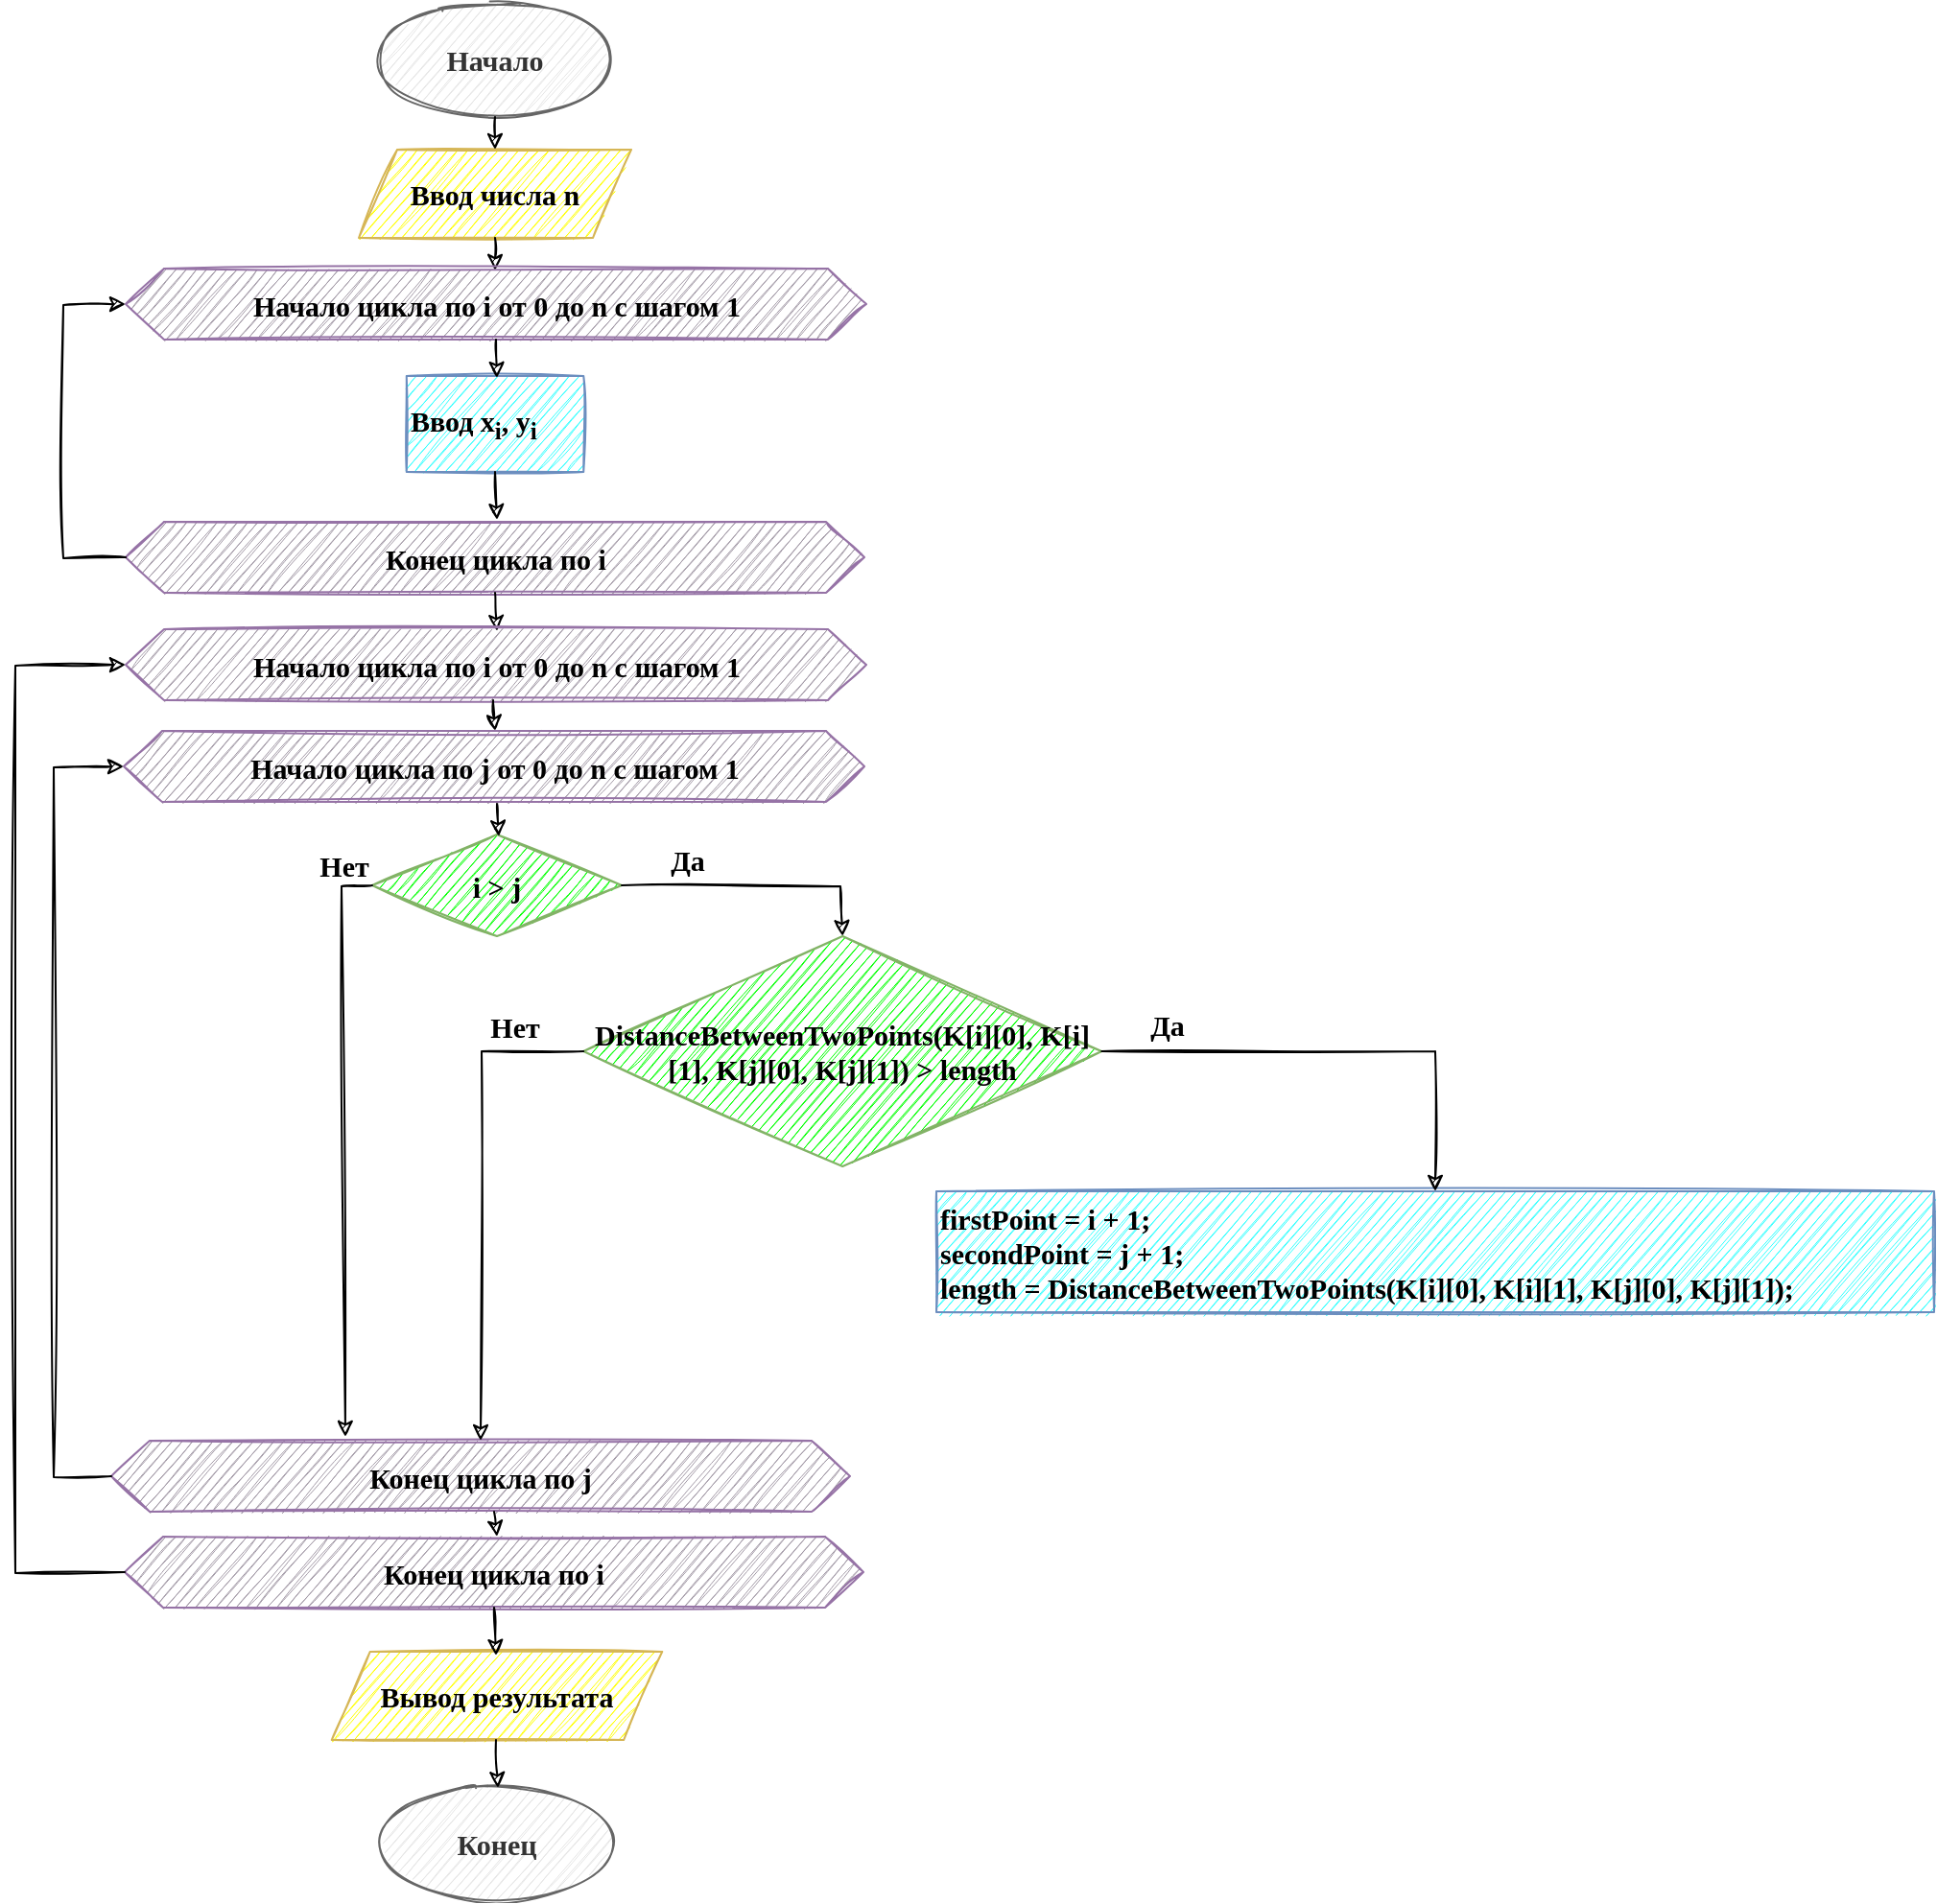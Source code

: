 <mxfile version="15.2.7" type="device"><diagram id="RfgVH0VrnMbm0rLC4H-d" name="Страница 1"><mxGraphModel dx="1550" dy="971" grid="0" gridSize="10" guides="1" tooltips="1" connect="1" arrows="1" fold="1" page="0" pageScale="1" pageWidth="827" pageHeight="1169" math="0" shadow="0"><root><mxCell id="0"/><mxCell id="1" parent="0"/><mxCell id="q_qggWa3icRSGWlA6VRf-1" value="Начало" style="ellipse;whiteSpace=wrap;html=1;fontFamily=Comic Sans MS;fontStyle=1;fontSize=15;fillColor=#E6E6E6;strokeColor=#666666;fontColor=#333333;sketch=1;" parent="1" vertex="1"><mxGeometry x="320" y="20" width="120" height="60" as="geometry"/></mxCell><mxCell id="q_qggWa3icRSGWlA6VRf-2" value="Конец" style="ellipse;whiteSpace=wrap;html=1;fontFamily=Comic Sans MS;fontStyle=1;fontSize=15;fillColor=#E6E6E6;strokeColor=#666666;fontColor=#333333;sketch=1;" parent="1" vertex="1"><mxGeometry x="320.99" y="950" width="120" height="60" as="geometry"/></mxCell><mxCell id="q_qggWa3icRSGWlA6VRf-3" value="Ввод числа n" style="shape=parallelogram;perimeter=parallelogramPerimeter;whiteSpace=wrap;html=1;fixedSize=1;fontFamily=Comic Sans MS;fontStyle=1;fontSize=15;fillColor=#FFFF00;strokeColor=#d6b656;sketch=1;" parent="1" vertex="1"><mxGeometry x="309" y="97" width="142" height="46" as="geometry"/></mxCell><mxCell id="q_qggWa3icRSGWlA6VRf-16" value="" style="endArrow=classic;html=1;fontFamily=Comic Sans MS;fontSize=15;exitX=0.5;exitY=1;exitDx=0;exitDy=0;entryX=0.5;entryY=0;entryDx=0;entryDy=0;sketch=1;" parent="1" source="q_qggWa3icRSGWlA6VRf-1" target="q_qggWa3icRSGWlA6VRf-3" edge="1"><mxGeometry width="50" height="50" relative="1" as="geometry"><mxPoint x="370" y="320" as="sourcePoint"/><mxPoint x="420" y="270" as="targetPoint"/></mxGeometry></mxCell><mxCell id="q_qggWa3icRSGWlA6VRf-17" value="" style="endArrow=classic;html=1;fontFamily=Comic Sans MS;fontSize=15;exitX=0.5;exitY=1;exitDx=0;exitDy=0;entryX=0.5;entryY=0;entryDx=0;entryDy=0;sketch=1;" parent="1" source="q_qggWa3icRSGWlA6VRf-3" edge="1"><mxGeometry width="50" height="50" relative="1" as="geometry"><mxPoint x="370" y="320" as="sourcePoint"/><mxPoint x="380" y="160" as="targetPoint"/></mxGeometry></mxCell><mxCell id="97FfwXl4Gzb7jDpaaznw-2" value="&lt;span style=&quot;font-family: &amp;#34;comic sans ms&amp;#34; ; font-size: 15px ; font-weight: 700&quot;&gt;Начало цикла по i от 0 до&amp;nbsp;&lt;/span&gt;&lt;font face=&quot;Comic Sans MS&quot;&gt;&lt;span style=&quot;font-size: 15px&quot;&gt;&lt;b&gt;n с шагом 1&lt;/b&gt;&lt;/span&gt;&lt;/font&gt;" style="shape=hexagon;perimeter=hexagonPerimeter2;whiteSpace=wrap;html=1;fixedSize=1;sketch=1;fillColor=#A49BA8;strokeColor=#9673a6;" parent="1" vertex="1"><mxGeometry x="187.5" y="159" width="386" height="37" as="geometry"/></mxCell><mxCell id="97FfwXl4Gzb7jDpaaznw-3" value="&lt;span style=&quot;font-family: &amp;#34;comic sans ms&amp;#34; ; font-size: 15px ; font-weight: 700&quot;&gt;Конец цикла по i&lt;/span&gt;" style="shape=hexagon;perimeter=hexagonPerimeter2;whiteSpace=wrap;html=1;fixedSize=1;sketch=1;fillColor=#A49BA8;strokeColor=#9673a6;" parent="1" vertex="1"><mxGeometry x="187.5" y="291" width="385" height="37" as="geometry"/></mxCell><mxCell id="97FfwXl4Gzb7jDpaaznw-5" value="Ввод x&lt;sub&gt;i&lt;/sub&gt;, y&lt;sub&gt;i&lt;/sub&gt;" style="rounded=0;whiteSpace=wrap;html=1;fontFamily=Comic Sans MS;fontStyle=1;fontSize=15;fillColor=#33FFFF;strokeColor=#6c8ebf;sketch=1;align=left;" parent="1" vertex="1"><mxGeometry x="333.88" y="215" width="92.25" height="50" as="geometry"/></mxCell><mxCell id="97FfwXl4Gzb7jDpaaznw-12" value="" style="endArrow=classic;html=1;fontFamily=Comic Sans MS;fontSize=15;sketch=1;exitX=0.5;exitY=1;exitDx=0;exitDy=0;entryX=0.5;entryY=0;entryDx=0;entryDy=0;" parent="1" source="97FfwXl4Gzb7jDpaaznw-2" edge="1"><mxGeometry width="50" height="50" relative="1" as="geometry"><mxPoint x="391" y="414" as="sourcePoint"/><mxPoint x="381" y="216" as="targetPoint"/></mxGeometry></mxCell><mxCell id="97FfwXl4Gzb7jDpaaznw-14" value="" style="endArrow=classic;html=1;fontFamily=Comic Sans MS;fontSize=15;sketch=1;exitX=0.5;exitY=1;exitDx=0;exitDy=0;" parent="1" source="97FfwXl4Gzb7jDpaaznw-3" edge="1"><mxGeometry width="50" height="50" relative="1" as="geometry"><mxPoint x="411" y="434" as="sourcePoint"/><mxPoint x="381" y="348" as="targetPoint"/></mxGeometry></mxCell><mxCell id="97FfwXl4Gzb7jDpaaznw-21" value="" style="endArrow=classic;html=1;fontFamily=Comic Sans MS;fontSize=15;sketch=1;entryX=0;entryY=0.5;entryDx=0;entryDy=0;exitX=0;exitY=0.5;exitDx=0;exitDy=0;rounded=0;" parent="1" source="97FfwXl4Gzb7jDpaaznw-3" target="97FfwXl4Gzb7jDpaaznw-2" edge="1"><mxGeometry width="50" height="50" relative="1" as="geometry"><mxPoint x="316" y="462" as="sourcePoint"/><mxPoint x="282.5" y="363" as="targetPoint"/><Array as="points"><mxPoint x="155" y="310"/><mxPoint x="155" y="178"/></Array></mxGeometry></mxCell><mxCell id="tfcoBRxxd5Clb8Rh2vjj-1" value="" style="endArrow=classic;html=1;fontFamily=Comic Sans MS;fontSize=15;sketch=1;exitX=0.5;exitY=1;exitDx=0;exitDy=0;" parent="1" source="97FfwXl4Gzb7jDpaaznw-5" edge="1"><mxGeometry width="50" height="50" relative="1" as="geometry"><mxPoint x="390" y="338" as="sourcePoint"/><mxPoint x="381" y="290" as="targetPoint"/></mxGeometry></mxCell><mxCell id="tfcoBRxxd5Clb8Rh2vjj-2" value="&lt;span style=&quot;font-family: &amp;#34;comic sans ms&amp;#34; ; font-size: 15px ; font-weight: 700&quot;&gt;Начало цикла по i от 0 до&amp;nbsp;&lt;/span&gt;&lt;font face=&quot;Comic Sans MS&quot;&gt;&lt;span style=&quot;font-size: 15px&quot;&gt;&lt;b&gt;n с шагом 1&lt;/b&gt;&lt;/span&gt;&lt;/font&gt;" style="shape=hexagon;perimeter=hexagonPerimeter2;whiteSpace=wrap;html=1;fixedSize=1;sketch=1;fillColor=#A49BA8;strokeColor=#9673a6;" parent="1" vertex="1"><mxGeometry x="187.5" y="347" width="386" height="37" as="geometry"/></mxCell><mxCell id="tfcoBRxxd5Clb8Rh2vjj-3" value="&lt;span style=&quot;font-family: &amp;#34;comic sans ms&amp;#34; ; font-size: 15px ; font-weight: 700&quot;&gt;Конец цикла по i&lt;/span&gt;" style="shape=hexagon;perimeter=hexagonPerimeter2;whiteSpace=wrap;html=1;fixedSize=1;sketch=1;fillColor=#A49BA8;strokeColor=#9673a6;" parent="1" vertex="1"><mxGeometry x="187" y="820" width="385" height="37" as="geometry"/></mxCell><mxCell id="tfcoBRxxd5Clb8Rh2vjj-7" value="" style="endArrow=classic;html=1;fontFamily=Comic Sans MS;fontSize=15;sketch=1;entryX=0;entryY=0.5;entryDx=0;entryDy=0;exitX=0;exitY=0.5;exitDx=0;exitDy=0;rounded=0;" parent="1" source="tfcoBRxxd5Clb8Rh2vjj-3" target="tfcoBRxxd5Clb8Rh2vjj-2" edge="1"><mxGeometry width="50" height="50" relative="1" as="geometry"><mxPoint x="316" y="650" as="sourcePoint"/><mxPoint x="282.5" y="551" as="targetPoint"/><Array as="points"><mxPoint x="130" y="839"/><mxPoint x="130" y="366"/></Array></mxGeometry></mxCell><mxCell id="tfcoBRxxd5Clb8Rh2vjj-9" value="Вывод результата" style="shape=parallelogram;perimeter=parallelogramPerimeter;whiteSpace=wrap;html=1;fixedSize=1;fontFamily=Comic Sans MS;fontStyle=1;fontSize=15;fillColor=#FFFF00;strokeColor=#d6b656;sketch=1;" parent="1" vertex="1"><mxGeometry x="294.87" y="880" width="172.25" height="46" as="geometry"/></mxCell><mxCell id="tfcoBRxxd5Clb8Rh2vjj-10" value="" style="endArrow=classic;html=1;fontFamily=Comic Sans MS;fontSize=15;sketch=1;exitX=0.5;exitY=1;exitDx=0;exitDy=0;" parent="1" edge="1"><mxGeometry width="50" height="50" relative="1" as="geometry"><mxPoint x="380.49" y="926" as="sourcePoint"/><mxPoint x="381.49" y="951" as="targetPoint"/></mxGeometry></mxCell><mxCell id="-SwoYUAZJ-dQnGtfgYzf-1" value="&lt;span style=&quot;font-family: &amp;#34;comic sans ms&amp;#34; ; font-size: 15px ; font-weight: 700&quot;&gt;Конец цикла по j&lt;/span&gt;" style="shape=hexagon;perimeter=hexagonPerimeter2;whiteSpace=wrap;html=1;fixedSize=1;sketch=1;fillColor=#A49BA8;strokeColor=#9673a6;" vertex="1" parent="1"><mxGeometry x="180" y="770" width="385" height="37" as="geometry"/></mxCell><mxCell id="-SwoYUAZJ-dQnGtfgYzf-2" value="&lt;span style=&quot;font-family: &amp;#34;comic sans ms&amp;#34; ; font-size: 15px ; font-weight: 700&quot;&gt;Начало цикла по j от 0 до&amp;nbsp;&lt;/span&gt;&lt;font face=&quot;Comic Sans MS&quot;&gt;&lt;span style=&quot;font-size: 15px&quot;&gt;&lt;b&gt;n с шагом 1&lt;/b&gt;&lt;/span&gt;&lt;/font&gt;" style="shape=hexagon;perimeter=hexagonPerimeter2;whiteSpace=wrap;html=1;fixedSize=1;sketch=1;fillColor=#A49BA8;strokeColor=#9673a6;" vertex="1" parent="1"><mxGeometry x="186.5" y="400" width="386" height="37" as="geometry"/></mxCell><mxCell id="-SwoYUAZJ-dQnGtfgYzf-3" value="" style="endArrow=classic;html=1;fontFamily=Comic Sans MS;fontSize=15;sketch=1;entryX=0;entryY=0.5;entryDx=0;entryDy=0;exitX=0;exitY=0.5;exitDx=0;exitDy=0;rounded=0;" edge="1" parent="1" source="-SwoYUAZJ-dQnGtfgYzf-1" target="-SwoYUAZJ-dQnGtfgYzf-2"><mxGeometry width="50" height="50" relative="1" as="geometry"><mxPoint x="198.5" y="610.5" as="sourcePoint"/><mxPoint x="197.5" y="377.5" as="targetPoint"/><Array as="points"><mxPoint x="150" y="789"/><mxPoint x="150" y="419"/></Array></mxGeometry></mxCell><mxCell id="-SwoYUAZJ-dQnGtfgYzf-4" value="i &amp;gt; j" style="rhombus;whiteSpace=wrap;html=1;fontFamily=Comic Sans MS;fontStyle=1;fontSize=15;fillColor=#00FF00;strokeColor=#82b366;sketch=1;" vertex="1" parent="1"><mxGeometry x="315.99" y="454" width="130" height="53" as="geometry"/></mxCell><mxCell id="-SwoYUAZJ-dQnGtfgYzf-5" value="&lt;div&gt;firstPoint = i + 1;&lt;/div&gt;&lt;div&gt;&lt;span&gt;secondPoint = j + 1;&lt;/span&gt;&lt;/div&gt;&lt;div&gt;&lt;span&gt;length = DistanceBetweenTwoPoints(K[i][0], K[i][1], K[j][0], K[j][1]);&lt;/span&gt;&lt;/div&gt;" style="rounded=0;whiteSpace=wrap;html=1;fontFamily=Comic Sans MS;fontStyle=1;fontSize=15;fillColor=#33FFFF;strokeColor=#6c8ebf;sketch=1;align=left;" vertex="1" parent="1"><mxGeometry x="610" y="640" width="520" height="63" as="geometry"/></mxCell><mxCell id="-SwoYUAZJ-dQnGtfgYzf-6" value="DistanceBetweenTwoPoints(K[i][0], K[i][1], K[j][0], K[j][1]) &amp;gt; length" style="rhombus;whiteSpace=wrap;html=1;fontFamily=Comic Sans MS;fontStyle=1;fontSize=15;fillColor=#00FF00;strokeColor=#82b366;sketch=1;" vertex="1" parent="1"><mxGeometry x="426.13" y="507" width="270" height="120" as="geometry"/></mxCell><mxCell id="-SwoYUAZJ-dQnGtfgYzf-7" value="" style="endArrow=classic;html=1;fontFamily=Comic Sans MS;fontSize=15;sketch=1;exitX=0.5;exitY=1;exitDx=0;exitDy=0;" edge="1" parent="1"><mxGeometry width="50" height="50" relative="1" as="geometry"><mxPoint x="379" y="384" as="sourcePoint"/><mxPoint x="380" y="400" as="targetPoint"/></mxGeometry></mxCell><mxCell id="-SwoYUAZJ-dQnGtfgYzf-11" value="" style="endArrow=classic;html=1;fontFamily=Comic Sans MS;fontSize=15;sketch=1;exitX=0.5;exitY=1;exitDx=0;exitDy=0;" edge="1" parent="1"><mxGeometry width="50" height="50" relative="1" as="geometry"><mxPoint x="379.5" y="857" as="sourcePoint"/><mxPoint x="380.5" y="882" as="targetPoint"/></mxGeometry></mxCell><mxCell id="-SwoYUAZJ-dQnGtfgYzf-12" value="" style="endArrow=classic;html=1;fontFamily=Comic Sans MS;fontSize=15;sketch=1;exitX=0.5;exitY=1;exitDx=0;exitDy=0;" edge="1" parent="1"><mxGeometry width="50" height="50" relative="1" as="geometry"><mxPoint x="379.5" y="807" as="sourcePoint"/><mxPoint x="381" y="820" as="targetPoint"/></mxGeometry></mxCell><mxCell id="-SwoYUAZJ-dQnGtfgYzf-13" value="" style="endArrow=classic;html=1;fontFamily=Comic Sans MS;fontSize=15;sketch=1;exitX=1;exitY=0.5;exitDx=0;exitDy=0;entryX=0.5;entryY=0;entryDx=0;entryDy=0;rounded=0;" edge="1" parent="1" source="-SwoYUAZJ-dQnGtfgYzf-4" target="-SwoYUAZJ-dQnGtfgYzf-6"><mxGeometry width="50" height="50" relative="1" as="geometry"><mxPoint x="294.87" y="554.5" as="sourcePoint"/><mxPoint x="295.87" y="579.5" as="targetPoint"/><Array as="points"><mxPoint x="560" y="481"/></Array></mxGeometry></mxCell><mxCell id="-SwoYUAZJ-dQnGtfgYzf-14" value="" style="endArrow=classic;html=1;fontFamily=Comic Sans MS;fontSize=15;sketch=1;exitX=1;exitY=0.5;exitDx=0;exitDy=0;entryX=0.5;entryY=0;entryDx=0;entryDy=0;rounded=0;" edge="1" parent="1" source="-SwoYUAZJ-dQnGtfgYzf-6" target="-SwoYUAZJ-dQnGtfgYzf-5"><mxGeometry width="50" height="50" relative="1" as="geometry"><mxPoint x="696.13" y="560" as="sourcePoint"/><mxPoint x="811.27" y="586.5" as="targetPoint"/><Array as="points"><mxPoint x="870" y="567"/></Array></mxGeometry></mxCell><mxCell id="-SwoYUAZJ-dQnGtfgYzf-15" value="" style="endArrow=classic;html=1;fontFamily=Comic Sans MS;fontSize=15;sketch=1;rounded=0;exitX=0;exitY=0.5;exitDx=0;exitDy=0;" edge="1" parent="1" source="-SwoYUAZJ-dQnGtfgYzf-4"><mxGeometry width="50" height="50" relative="1" as="geometry"><mxPoint x="310" y="480" as="sourcePoint"/><mxPoint x="302" y="768" as="targetPoint"/><Array as="points"><mxPoint x="300" y="481"/></Array></mxGeometry></mxCell><mxCell id="-SwoYUAZJ-dQnGtfgYzf-16" value="" style="endArrow=classic;html=1;fontFamily=Comic Sans MS;fontSize=15;sketch=1;exitX=0;exitY=0.5;exitDx=0;exitDy=0;entryX=0.5;entryY=0;entryDx=0;entryDy=0;rounded=0;" edge="1" parent="1" source="-SwoYUAZJ-dQnGtfgYzf-6" target="-SwoYUAZJ-dQnGtfgYzf-1"><mxGeometry width="50" height="50" relative="1" as="geometry"><mxPoint x="465.99" y="500.5" as="sourcePoint"/><mxPoint x="581.13" y="527" as="targetPoint"/><Array as="points"><mxPoint x="373" y="567"/></Array></mxGeometry></mxCell><mxCell id="-SwoYUAZJ-dQnGtfgYzf-18" value="" style="endArrow=classic;html=1;fontFamily=Comic Sans MS;fontSize=15;sketch=1;exitX=0.5;exitY=1;exitDx=0;exitDy=0;" edge="1" parent="1"><mxGeometry width="50" height="50" relative="1" as="geometry"><mxPoint x="381" y="438" as="sourcePoint"/><mxPoint x="382" y="455" as="targetPoint"/></mxGeometry></mxCell><mxCell id="-SwoYUAZJ-dQnGtfgYzf-19" value="Да" style="text;html=1;align=center;verticalAlign=middle;resizable=0;points=[];autosize=1;strokeColor=none;fillColor=none;fontSize=15;fontStyle=1;fontFamily=Comic Sans MS;" vertex="1" parent="1"><mxGeometry x="710" y="543" width="40" height="20" as="geometry"/></mxCell><mxCell id="-SwoYUAZJ-dQnGtfgYzf-20" value="Да" style="text;html=1;align=center;verticalAlign=middle;resizable=0;points=[];autosize=1;strokeColor=none;fillColor=none;fontSize=15;fontStyle=1;fontFamily=Comic Sans MS;" vertex="1" parent="1"><mxGeometry x="460" y="457" width="40" height="20" as="geometry"/></mxCell><mxCell id="-SwoYUAZJ-dQnGtfgYzf-21" value="Нет" style="text;html=1;align=center;verticalAlign=middle;resizable=0;points=[];autosize=1;strokeColor=none;fillColor=none;fontSize=15;fontStyle=1;fontFamily=Comic Sans MS;" vertex="1" parent="1"><mxGeometry x="370" y="544" width="40" height="20" as="geometry"/></mxCell><mxCell id="-SwoYUAZJ-dQnGtfgYzf-22" value="Нет" style="text;html=1;align=center;verticalAlign=middle;resizable=0;points=[];autosize=1;strokeColor=none;fillColor=none;fontSize=15;fontStyle=1;fontFamily=Comic Sans MS;" vertex="1" parent="1"><mxGeometry x="280.99" y="460" width="40" height="20" as="geometry"/></mxCell></root></mxGraphModel></diagram></mxfile>
